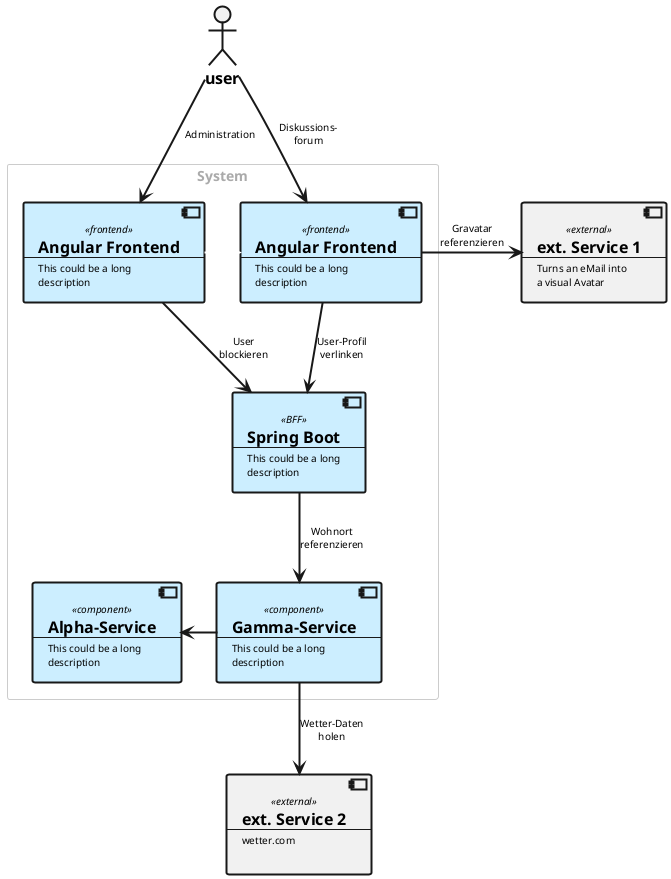 @startuml demo
<style>
arrow {
    LineThickness: 2;
    FontSize: 10px;
}
component, actor {
    LineThickness: 2;
    FontSize: 10px;
}
actor {
    FontSize: 16px;
    FontStyle: bold;
}
rectangle {
    LineColor: #ccc;
    FontColor: #aaa;
}
</style>

!procedure $component($name, $description, $type="component")
  [<size:16>**$name**\n----\n$description] <<$type>>
!endprocedure

actor "user"
rectangle "System" {
    $component("Angular Frontend",  "This could be a long\ndescription", "frontend") as a #CEF
    [<size:16>**Angular Frontend**\n----\nThis could be a long\ndescription] <<frontend>> as b #CEF
    [<size:16>**Spring Boot**\n----\nThis could be a long\ndescription] <<BFF>> as c #CEF
    [<size:16>**Gamma-Service**\n----\nThis could be a long\ndescription] <<component>> as f #CEF
    [<size:16>**Alpha-Service**\n----\nThis could be a long\ndescription] <<component>> as g #CEF
}
[<size:16>**ext. Service 1**\n----\nTurns an eMail into\na visual Avatar] <<external>> as d
[<size:16>**ext. Service 2**\n----\nwetter.com\n] <<external>> as e

a --> c : User-Profil\nverlinken
b --> c : User\nblockieren
b -[#hidden]> a
c --> f : Wohnort\nreferenzieren
a -right-> d : Gravatar\nreferenzieren
f -left-> g
user -down-> a: Diskussions-\nforum
user -down-> b: Administration
f -down-> e: Wetter-Daten\nholen

@enduml
